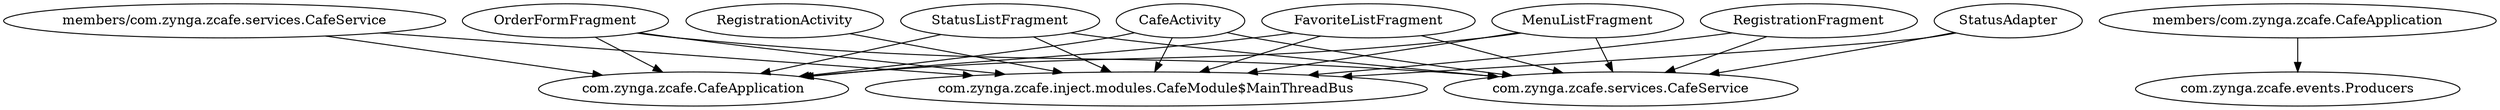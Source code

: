 digraph G1 {
  concentrate = true;
  n2 [label="com.zynga.zcafe.CafeApplication"];
  CafeActivity -> n2;
  n3 [label="com.zynga.zcafe.services.CafeService"];
  CafeActivity -> n3;
  n4 [label="com.zynga.zcafe.inject.modules.CafeModule$MainThreadBus"];
  CafeActivity -> n4;
  FavoriteListFragment -> n2;
  FavoriteListFragment -> n3;
  FavoriteListFragment -> n4;
  MenuListFragment -> n2;
  MenuListFragment -> n3;
  MenuListFragment -> n4;
  OrderFormFragment -> n2;
  OrderFormFragment -> n3;
  OrderFormFragment -> n4;
  RegistrationActivity -> n4;
  RegistrationFragment -> n3;
  RegistrationFragment -> n4;
  StatusAdapter -> n3;
  StatusAdapter -> n4;
  StatusListFragment -> n2;
  StatusListFragment -> n3;
  StatusListFragment -> n4;
  n5 [label="members/com.zynga.zcafe.CafeApplication"];
  n6 [label="com.zynga.zcafe.events.Producers"];
  n5 -> n6;
  n7 [label="members/com.zynga.zcafe.services.CafeService"];
  n7 -> n2;
  n7 -> n4;
}
